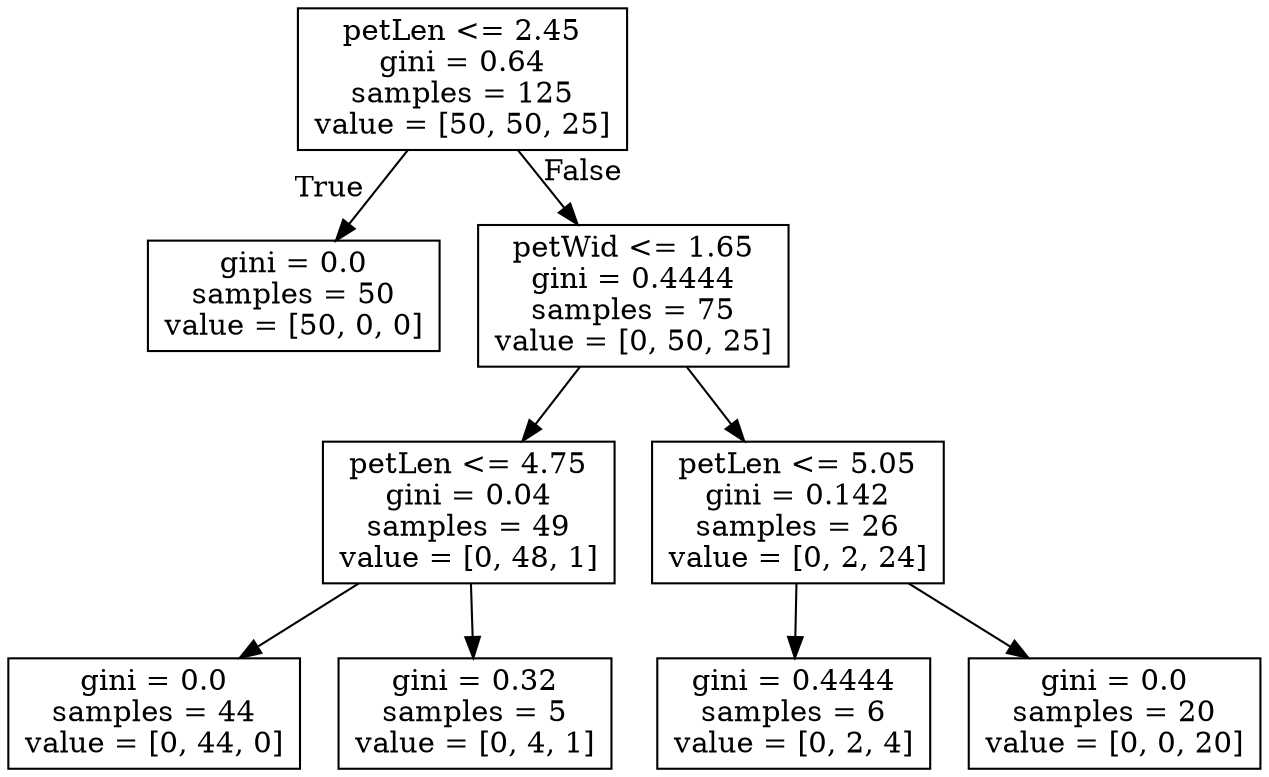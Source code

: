digraph Tree {
node [shape=box] ;
0 [label="petLen <= 2.45\ngini = 0.64\nsamples = 125\nvalue = [50, 50, 25]"] ;
1 [label="gini = 0.0\nsamples = 50\nvalue = [50, 0, 0]"] ;
0 -> 1 [labeldistance=2.5, labelangle=45, headlabel="True"] ;
2 [label="petWid <= 1.65\ngini = 0.4444\nsamples = 75\nvalue = [0, 50, 25]"] ;
0 -> 2 [labeldistance=2.5, labelangle=-45, headlabel="False"] ;
3 [label="petLen <= 4.75\ngini = 0.04\nsamples = 49\nvalue = [0, 48, 1]"] ;
2 -> 3 ;
4 [label="gini = 0.0\nsamples = 44\nvalue = [0, 44, 0]"] ;
3 -> 4 ;
5 [label="gini = 0.32\nsamples = 5\nvalue = [0, 4, 1]"] ;
3 -> 5 ;
6 [label="petLen <= 5.05\ngini = 0.142\nsamples = 26\nvalue = [0, 2, 24]"] ;
2 -> 6 ;
7 [label="gini = 0.4444\nsamples = 6\nvalue = [0, 2, 4]"] ;
6 -> 7 ;
8 [label="gini = 0.0\nsamples = 20\nvalue = [0, 0, 20]"] ;
6 -> 8 ;
}